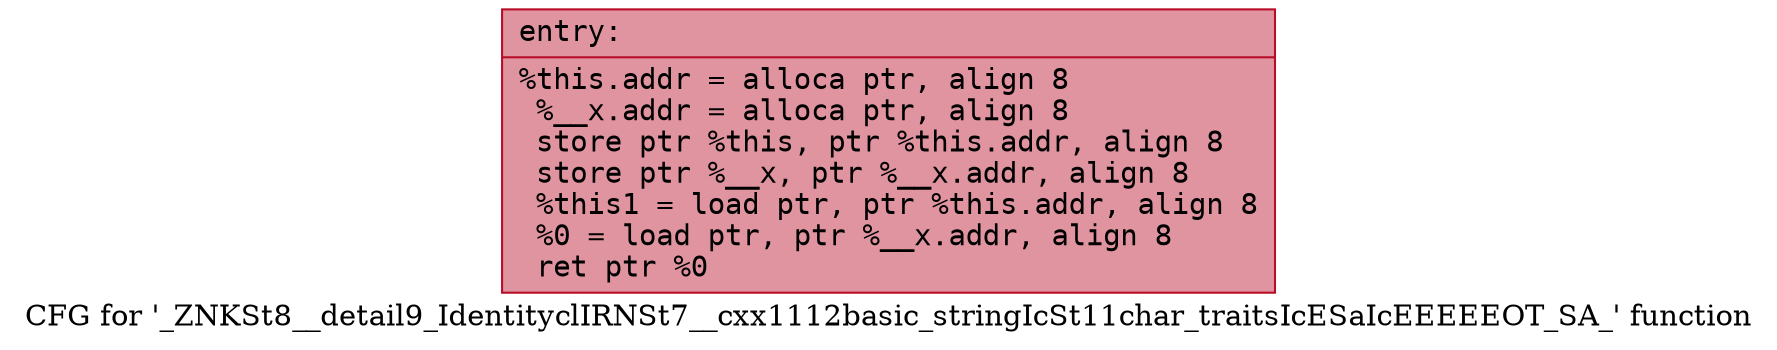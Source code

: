 digraph "CFG for '_ZNKSt8__detail9_IdentityclIRNSt7__cxx1112basic_stringIcSt11char_traitsIcESaIcEEEEEOT_SA_' function" {
	label="CFG for '_ZNKSt8__detail9_IdentityclIRNSt7__cxx1112basic_stringIcSt11char_traitsIcESaIcEEEEEOT_SA_' function";

	Node0x55c7e09e66a0 [shape=record,color="#b70d28ff", style=filled, fillcolor="#b70d2870" fontname="Courier",label="{entry:\l|  %this.addr = alloca ptr, align 8\l  %__x.addr = alloca ptr, align 8\l  store ptr %this, ptr %this.addr, align 8\l  store ptr %__x, ptr %__x.addr, align 8\l  %this1 = load ptr, ptr %this.addr, align 8\l  %0 = load ptr, ptr %__x.addr, align 8\l  ret ptr %0\l}"];
}
